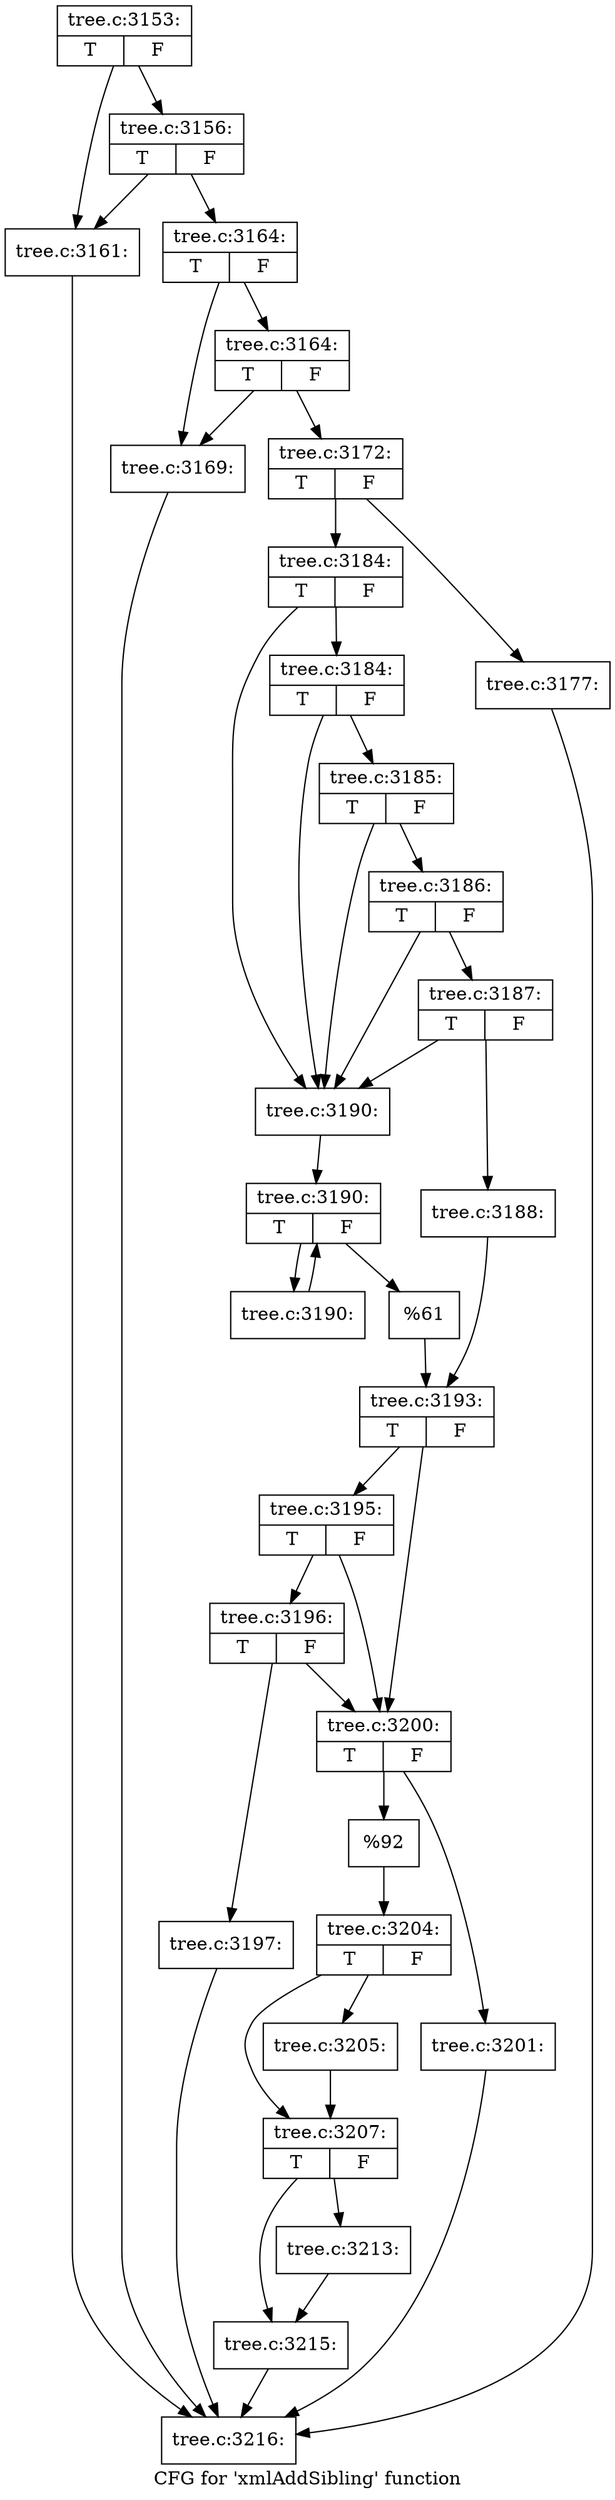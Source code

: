 digraph "CFG for 'xmlAddSibling' function" {
	label="CFG for 'xmlAddSibling' function";

	Node0x440fce0 [shape=record,label="{tree.c:3153:|{<s0>T|<s1>F}}"];
	Node0x440fce0 -> Node0x4403160;
	Node0x440fce0 -> Node0x4410880;
	Node0x4410880 [shape=record,label="{tree.c:3156:|{<s0>T|<s1>F}}"];
	Node0x4410880 -> Node0x4403160;
	Node0x4410880 -> Node0x4410830;
	Node0x4403160 [shape=record,label="{tree.c:3161:}"];
	Node0x4403160 -> Node0x440ff60;
	Node0x4410830 [shape=record,label="{tree.c:3164:|{<s0>T|<s1>F}}"];
	Node0x4410830 -> Node0x4411140;
	Node0x4410830 -> Node0x44111e0;
	Node0x44111e0 [shape=record,label="{tree.c:3164:|{<s0>T|<s1>F}}"];
	Node0x44111e0 -> Node0x4411140;
	Node0x44111e0 -> Node0x4411190;
	Node0x4411140 [shape=record,label="{tree.c:3169:}"];
	Node0x4411140 -> Node0x440ff60;
	Node0x4411190 [shape=record,label="{tree.c:3172:|{<s0>T|<s1>F}}"];
	Node0x4411190 -> Node0x4411aa0;
	Node0x4411190 -> Node0x4411af0;
	Node0x4411aa0 [shape=record,label="{tree.c:3177:}"];
	Node0x4411aa0 -> Node0x440ff60;
	Node0x4411af0 [shape=record,label="{tree.c:3184:|{<s0>T|<s1>F}}"];
	Node0x4411af0 -> Node0x44122f0;
	Node0x4411af0 -> Node0x4412120;
	Node0x44122f0 [shape=record,label="{tree.c:3184:|{<s0>T|<s1>F}}"];
	Node0x44122f0 -> Node0x4412270;
	Node0x44122f0 -> Node0x4412120;
	Node0x4412270 [shape=record,label="{tree.c:3185:|{<s0>T|<s1>F}}"];
	Node0x4412270 -> Node0x44121f0;
	Node0x4412270 -> Node0x4412120;
	Node0x44121f0 [shape=record,label="{tree.c:3186:|{<s0>T|<s1>F}}"];
	Node0x44121f0 -> Node0x4412170;
	Node0x44121f0 -> Node0x4412120;
	Node0x4412170 [shape=record,label="{tree.c:3187:|{<s0>T|<s1>F}}"];
	Node0x4412170 -> Node0x4412080;
	Node0x4412170 -> Node0x4412120;
	Node0x4412080 [shape=record,label="{tree.c:3188:}"];
	Node0x4412080 -> Node0x44120d0;
	Node0x4412120 [shape=record,label="{tree.c:3190:}"];
	Node0x4412120 -> Node0x4413dc0;
	Node0x4413dc0 [shape=record,label="{tree.c:3190:|{<s0>T|<s1>F}}"];
	Node0x4413dc0 -> Node0x44142e0;
	Node0x4413dc0 -> Node0x4413fe0;
	Node0x44142e0 [shape=record,label="{tree.c:3190:}"];
	Node0x44142e0 -> Node0x4413dc0;
	Node0x4413fe0 [shape=record,label="{%61}"];
	Node0x4413fe0 -> Node0x44120d0;
	Node0x44120d0 [shape=record,label="{tree.c:3193:|{<s0>T|<s1>F}}"];
	Node0x44120d0 -> Node0x4414a00;
	Node0x44120d0 -> Node0x4414930;
	Node0x4414a00 [shape=record,label="{tree.c:3195:|{<s0>T|<s1>F}}"];
	Node0x4414a00 -> Node0x4414980;
	Node0x4414a00 -> Node0x4414930;
	Node0x4414980 [shape=record,label="{tree.c:3196:|{<s0>T|<s1>F}}"];
	Node0x4414980 -> Node0x4414890;
	Node0x4414980 -> Node0x4414930;
	Node0x4414890 [shape=record,label="{tree.c:3197:}"];
	Node0x4414890 -> Node0x440ff60;
	Node0x4414930 [shape=record,label="{tree.c:3200:|{<s0>T|<s1>F}}"];
	Node0x4414930 -> Node0x4415d50;
	Node0x4414930 -> Node0x4415da0;
	Node0x4415d50 [shape=record,label="{tree.c:3201:}"];
	Node0x4415d50 -> Node0x440ff60;
	Node0x4415da0 [shape=record,label="{%92}"];
	Node0x4415da0 -> Node0x44148e0;
	Node0x44148e0 [shape=record,label="{tree.c:3204:|{<s0>T|<s1>F}}"];
	Node0x44148e0 -> Node0x4416730;
	Node0x44148e0 -> Node0x4416780;
	Node0x4416730 [shape=record,label="{tree.c:3205:}"];
	Node0x4416730 -> Node0x4416780;
	Node0x4416780 [shape=record,label="{tree.c:3207:|{<s0>T|<s1>F}}"];
	Node0x4416780 -> Node0x4417e70;
	Node0x4416780 -> Node0x4417ec0;
	Node0x4417e70 [shape=record,label="{tree.c:3213:}"];
	Node0x4417e70 -> Node0x4417ec0;
	Node0x4417ec0 [shape=record,label="{tree.c:3215:}"];
	Node0x4417ec0 -> Node0x440ff60;
	Node0x440ff60 [shape=record,label="{tree.c:3216:}"];
}
